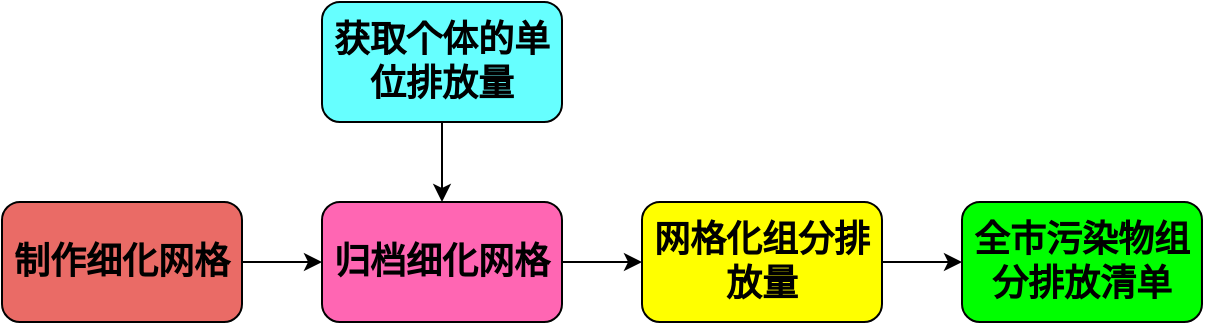 <mxfile version="13.10.2" type="github">
  <diagram id="C5RBs43oDa-KdzZeNtuy" name="Page-1">
    <mxGraphModel dx="868" dy="425" grid="1" gridSize="10" guides="1" tooltips="1" connect="1" arrows="1" fold="1" page="1" pageScale="1" pageWidth="827" pageHeight="1169" math="0" shadow="0">
      <root>
        <mxCell id="WIyWlLk6GJQsqaUBKTNV-0" />
        <mxCell id="WIyWlLk6GJQsqaUBKTNV-1" parent="WIyWlLk6GJQsqaUBKTNV-0" />
        <mxCell id="HwQRAM5Hewz8B1-rTOd3-0" style="edgeStyle=orthogonalEdgeStyle;rounded=0;orthogonalLoop=1;jettySize=auto;html=1;exitX=1;exitY=0.5;exitDx=0;exitDy=0;entryX=0;entryY=0.5;entryDx=0;entryDy=0;" parent="WIyWlLk6GJQsqaUBKTNV-1" source="HwQRAM5Hewz8B1-rTOd3-1" target="HwQRAM5Hewz8B1-rTOd3-3" edge="1">
          <mxGeometry relative="1" as="geometry" />
        </mxCell>
        <mxCell id="HwQRAM5Hewz8B1-rTOd3-1" value="&lt;b&gt;&lt;font style=&quot;font-size: 18px&quot;&gt;制作细化网格&lt;/font&gt;&lt;/b&gt;" style="rounded=1;whiteSpace=wrap;html=1;fillColor=#EA6B66;" parent="WIyWlLk6GJQsqaUBKTNV-1" vertex="1">
          <mxGeometry x="120" y="240" width="120" height="60" as="geometry" />
        </mxCell>
        <mxCell id="8N5LP31pCHcp6GWYZzcI-1" style="edgeStyle=orthogonalEdgeStyle;rounded=0;orthogonalLoop=1;jettySize=auto;html=1;exitX=1;exitY=0.5;exitDx=0;exitDy=0;entryX=0;entryY=0.5;entryDx=0;entryDy=0;" parent="WIyWlLk6GJQsqaUBKTNV-1" source="HwQRAM5Hewz8B1-rTOd3-3" target="HwQRAM5Hewz8B1-rTOd3-7" edge="1">
          <mxGeometry relative="1" as="geometry" />
        </mxCell>
        <mxCell id="HwQRAM5Hewz8B1-rTOd3-3" value="&lt;b&gt;&lt;font style=&quot;font-size: 18px&quot;&gt;归档细化网格&lt;/font&gt;&lt;/b&gt;" style="rounded=1;whiteSpace=wrap;html=1;fillColor=#FF66B3;" parent="WIyWlLk6GJQsqaUBKTNV-1" vertex="1">
          <mxGeometry x="280" y="240" width="120" height="60" as="geometry" />
        </mxCell>
        <mxCell id="8N5LP31pCHcp6GWYZzcI-0" style="edgeStyle=orthogonalEdgeStyle;rounded=0;orthogonalLoop=1;jettySize=auto;html=1;exitX=0.5;exitY=1;exitDx=0;exitDy=0;" parent="WIyWlLk6GJQsqaUBKTNV-1" source="HwQRAM5Hewz8B1-rTOd3-5" target="HwQRAM5Hewz8B1-rTOd3-3" edge="1">
          <mxGeometry relative="1" as="geometry" />
        </mxCell>
        <mxCell id="HwQRAM5Hewz8B1-rTOd3-5" value="&lt;b&gt;&lt;font style=&quot;font-size: 18px&quot;&gt;获取个体的单位排放量&lt;/font&gt;&lt;/b&gt;" style="rounded=1;whiteSpace=wrap;html=1;fillColor=#66FFFF;" parent="WIyWlLk6GJQsqaUBKTNV-1" vertex="1">
          <mxGeometry x="280" y="140" width="120" height="60" as="geometry" />
        </mxCell>
        <mxCell id="HwQRAM5Hewz8B1-rTOd3-6" style="edgeStyle=orthogonalEdgeStyle;rounded=0;orthogonalLoop=1;jettySize=auto;html=1;exitX=1;exitY=0.5;exitDx=0;exitDy=0;entryX=0;entryY=0.5;entryDx=0;entryDy=0;" parent="WIyWlLk6GJQsqaUBKTNV-1" source="HwQRAM5Hewz8B1-rTOd3-7" target="HwQRAM5Hewz8B1-rTOd3-8" edge="1">
          <mxGeometry relative="1" as="geometry" />
        </mxCell>
        <mxCell id="HwQRAM5Hewz8B1-rTOd3-7" value="&lt;b&gt;&lt;font style=&quot;font-size: 18px&quot;&gt;网格化组分排放量&lt;/font&gt;&lt;/b&gt;" style="rounded=1;whiteSpace=wrap;html=1;fillColor=#FFFF00;" parent="WIyWlLk6GJQsqaUBKTNV-1" vertex="1">
          <mxGeometry x="440" y="240" width="120" height="60" as="geometry" />
        </mxCell>
        <mxCell id="HwQRAM5Hewz8B1-rTOd3-8" value="&lt;b&gt;&lt;font style=&quot;font-size: 18px&quot;&gt;全市污染物组分排放清单&lt;/font&gt;&lt;/b&gt;" style="rounded=1;whiteSpace=wrap;html=1;fillColor=#00FF00;" parent="WIyWlLk6GJQsqaUBKTNV-1" vertex="1">
          <mxGeometry x="600" y="240" width="120" height="60" as="geometry" />
        </mxCell>
      </root>
    </mxGraphModel>
  </diagram>
</mxfile>
